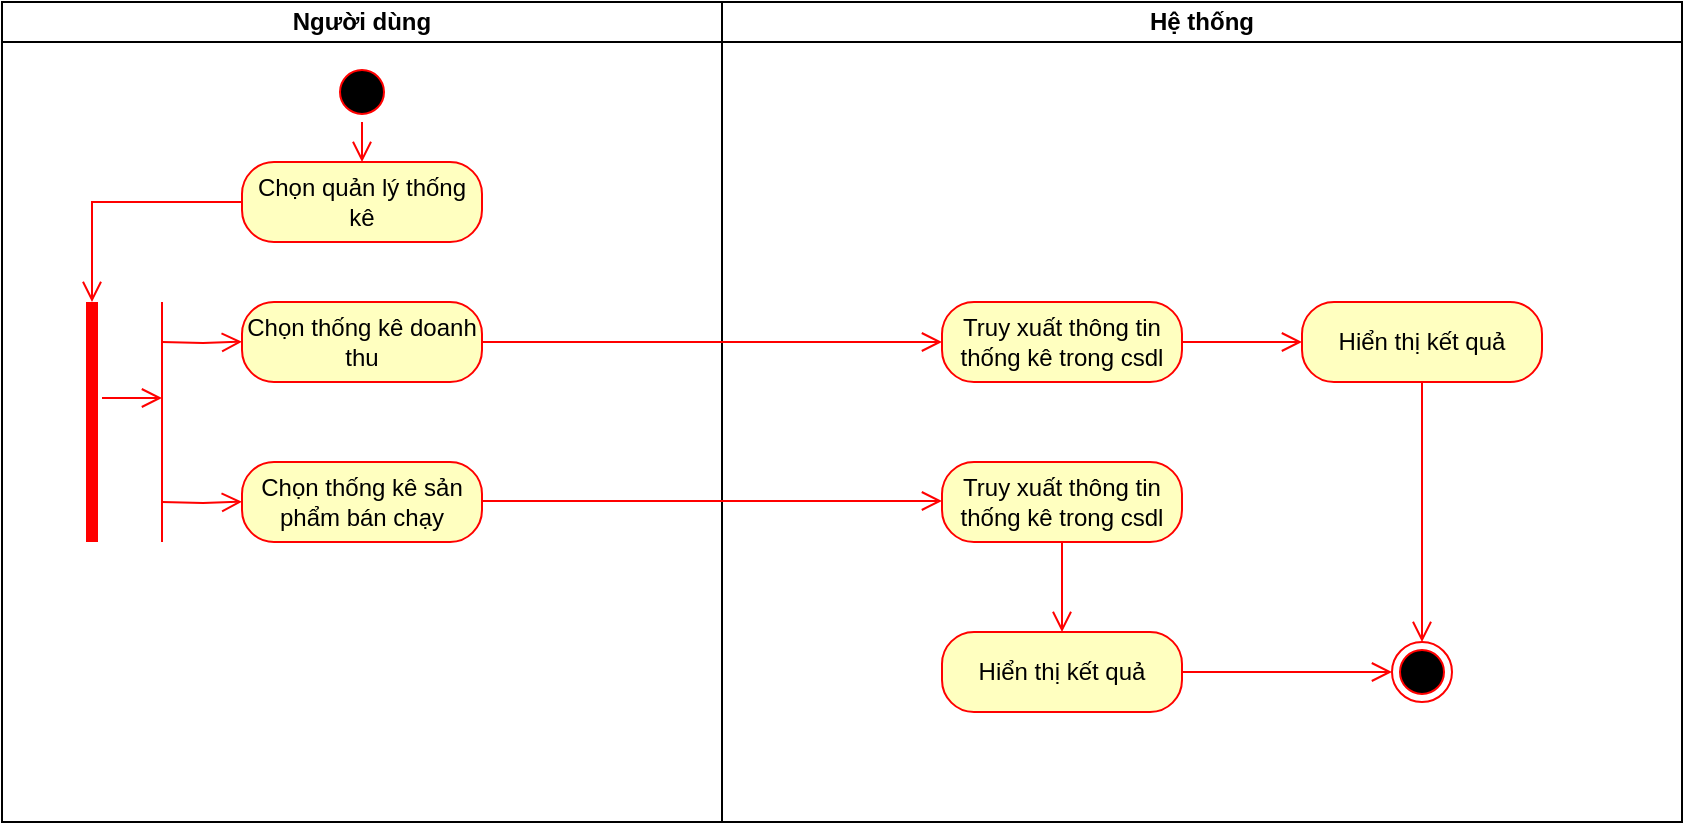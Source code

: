 <mxfile version="22.1.5" type="device" pages="2">
  <diagram name="Page-1" id="2_nNLKhwrdpF3ywhrPpc">
    <mxGraphModel dx="1364" dy="727" grid="1" gridSize="10" guides="1" tooltips="1" connect="1" arrows="1" fold="1" page="1" pageScale="1" pageWidth="850" pageHeight="1100" math="0" shadow="0">
      <root>
        <mxCell id="0" />
        <mxCell id="1" parent="0" />
        <mxCell id="CA2oKce-wzVSo1xP4ESL-1" value="Người dùng" style="swimlane;startSize=20;whiteSpace=wrap;html=1;" parent="1" vertex="1">
          <mxGeometry x="120" y="30" width="360" height="410" as="geometry">
            <mxRectangle x="120" y="80" width="110" height="30" as="alternateBounds" />
          </mxGeometry>
        </mxCell>
        <mxCell id="CA2oKce-wzVSo1xP4ESL-2" value="" style="ellipse;html=1;shape=startState;fillColor=#000000;strokeColor=#ff0000;" parent="CA2oKce-wzVSo1xP4ESL-1" vertex="1">
          <mxGeometry x="165" y="30" width="30" height="30" as="geometry" />
        </mxCell>
        <mxCell id="CA2oKce-wzVSo1xP4ESL-3" value="" style="edgeStyle=orthogonalEdgeStyle;html=1;verticalAlign=bottom;endArrow=open;endSize=8;strokeColor=#ff0000;rounded=0;" parent="CA2oKce-wzVSo1xP4ESL-1" source="CA2oKce-wzVSo1xP4ESL-2" edge="1">
          <mxGeometry relative="1" as="geometry">
            <mxPoint x="180" y="80" as="targetPoint" />
          </mxGeometry>
        </mxCell>
        <mxCell id="CA2oKce-wzVSo1xP4ESL-4" value="Chọn quản lý thống kê" style="rounded=1;whiteSpace=wrap;html=1;arcSize=40;fontColor=#000000;fillColor=#ffffc0;strokeColor=#ff0000;" parent="CA2oKce-wzVSo1xP4ESL-1" vertex="1">
          <mxGeometry x="120" y="80" width="120" height="40" as="geometry" />
        </mxCell>
        <mxCell id="CA2oKce-wzVSo1xP4ESL-39" value="Chọn thống kê doanh thu" style="rounded=1;whiteSpace=wrap;html=1;arcSize=40;fontColor=#000000;fillColor=#ffffc0;strokeColor=#ff0000;" parent="CA2oKce-wzVSo1xP4ESL-1" vertex="1">
          <mxGeometry x="120" y="150" width="120" height="40" as="geometry" />
        </mxCell>
        <mxCell id="CA2oKce-wzVSo1xP4ESL-43" value="" style="shape=line;html=1;strokeWidth=6;strokeColor=#ff0000;direction=south;" parent="CA2oKce-wzVSo1xP4ESL-1" vertex="1">
          <mxGeometry x="40" y="150" width="10" height="120" as="geometry" />
        </mxCell>
        <mxCell id="gnY2DLI1wGSjgWLGSifv-8" value="Chọn thống kê sản phẩm bán chạy" style="rounded=1;whiteSpace=wrap;html=1;arcSize=40;fontColor=#000000;fillColor=#ffffc0;strokeColor=#ff0000;" vertex="1" parent="CA2oKce-wzVSo1xP4ESL-1">
          <mxGeometry x="120" y="230" width="120" height="40" as="geometry" />
        </mxCell>
        <mxCell id="gnY2DLI1wGSjgWLGSifv-14" value="" style="edgeStyle=orthogonalEdgeStyle;html=1;verticalAlign=bottom;endArrow=open;endSize=8;strokeColor=#ff0000;rounded=0;exitX=0;exitY=0.5;exitDx=0;exitDy=0;entryX=0;entryY=0.5;entryDx=0;entryDy=0;entryPerimeter=0;" edge="1" parent="CA2oKce-wzVSo1xP4ESL-1" source="CA2oKce-wzVSo1xP4ESL-4" target="CA2oKce-wzVSo1xP4ESL-43">
          <mxGeometry relative="1" as="geometry">
            <mxPoint x="60" y="230" as="targetPoint" />
            <mxPoint x="60" y="100" as="sourcePoint" />
            <Array as="points" />
          </mxGeometry>
        </mxCell>
        <mxCell id="gnY2DLI1wGSjgWLGSifv-16" value="" style="endArrow=none;html=1;rounded=0;strokeColor=#FF0000;" edge="1" parent="CA2oKce-wzVSo1xP4ESL-1">
          <mxGeometry width="50" height="50" relative="1" as="geometry">
            <mxPoint x="80" y="270" as="sourcePoint" />
            <mxPoint x="80" y="150" as="targetPoint" />
          </mxGeometry>
        </mxCell>
        <mxCell id="gnY2DLI1wGSjgWLGSifv-17" value="" style="edgeStyle=orthogonalEdgeStyle;html=1;verticalAlign=bottom;endArrow=open;endSize=8;strokeColor=#ff0000;rounded=0;" edge="1" parent="CA2oKce-wzVSo1xP4ESL-1">
          <mxGeometry relative="1" as="geometry">
            <mxPoint x="120" y="169.86" as="targetPoint" />
            <mxPoint x="80" y="170" as="sourcePoint" />
          </mxGeometry>
        </mxCell>
        <mxCell id="gnY2DLI1wGSjgWLGSifv-18" value="" style="edgeStyle=orthogonalEdgeStyle;html=1;verticalAlign=bottom;endArrow=open;endSize=8;strokeColor=#ff0000;rounded=0;" edge="1" parent="CA2oKce-wzVSo1xP4ESL-1">
          <mxGeometry relative="1" as="geometry">
            <mxPoint x="120" y="249.86" as="targetPoint" />
            <mxPoint x="80" y="250" as="sourcePoint" />
          </mxGeometry>
        </mxCell>
        <mxCell id="CA2oKce-wzVSo1xP4ESL-17" value="Hệ thống" style="swimlane;startSize=20;whiteSpace=wrap;html=1;" parent="1" vertex="1">
          <mxGeometry x="480" y="30" width="480" height="410" as="geometry">
            <mxRectangle x="400" y="80" width="90" height="30" as="alternateBounds" />
          </mxGeometry>
        </mxCell>
        <mxCell id="CA2oKce-wzVSo1xP4ESL-18" value="" style="ellipse;html=1;shape=endState;fillColor=#000000;strokeColor=#ff0000;" parent="CA2oKce-wzVSo1xP4ESL-17" vertex="1">
          <mxGeometry x="335" y="320" width="30" height="30" as="geometry" />
        </mxCell>
        <mxCell id="CA2oKce-wzVSo1xP4ESL-21" value="Truy xuất thông tin thống kê trong csdl" style="rounded=1;whiteSpace=wrap;html=1;arcSize=40;fontColor=#000000;fillColor=#ffffc0;strokeColor=#ff0000;" parent="CA2oKce-wzVSo1xP4ESL-17" vertex="1">
          <mxGeometry x="110" y="150" width="120" height="40" as="geometry" />
        </mxCell>
        <mxCell id="CA2oKce-wzVSo1xP4ESL-45" value="" style="edgeStyle=orthogonalEdgeStyle;html=1;verticalAlign=bottom;endArrow=open;endSize=8;strokeColor=#ff0000;rounded=0;exitX=1;exitY=0.5;exitDx=0;exitDy=0;entryX=0;entryY=0.5;entryDx=0;entryDy=0;" parent="CA2oKce-wzVSo1xP4ESL-17" edge="1" target="CA2oKce-wzVSo1xP4ESL-33" source="CA2oKce-wzVSo1xP4ESL-21">
          <mxGeometry relative="1" as="geometry">
            <mxPoint x="169" y="320" as="targetPoint" />
            <mxPoint x="169.33" y="260" as="sourcePoint" />
          </mxGeometry>
        </mxCell>
        <mxCell id="CA2oKce-wzVSo1xP4ESL-49" value="" style="edgeStyle=orthogonalEdgeStyle;html=1;verticalAlign=bottom;endArrow=open;endSize=8;strokeColor=#ff0000;rounded=0;exitX=0.5;exitY=1;exitDx=0;exitDy=0;entryX=0.5;entryY=0;entryDx=0;entryDy=0;" parent="CA2oKce-wzVSo1xP4ESL-17" edge="1" target="CA2oKce-wzVSo1xP4ESL-18" source="CA2oKce-wzVSo1xP4ESL-33">
          <mxGeometry relative="1" as="geometry">
            <mxPoint x="169.33" y="385" as="targetPoint" />
            <mxPoint x="169.66" y="325" as="sourcePoint" />
            <Array as="points" />
          </mxGeometry>
        </mxCell>
        <mxCell id="CA2oKce-wzVSo1xP4ESL-33" value="Hiển thị kết quả" style="rounded=1;whiteSpace=wrap;html=1;arcSize=40;fontColor=#000000;fillColor=#ffffc0;strokeColor=#ff0000;" parent="CA2oKce-wzVSo1xP4ESL-17" vertex="1">
          <mxGeometry x="290" y="150" width="120" height="40" as="geometry" />
        </mxCell>
        <mxCell id="gnY2DLI1wGSjgWLGSifv-9" value="Truy xuất thông tin thống kê trong csdl" style="rounded=1;whiteSpace=wrap;html=1;arcSize=40;fontColor=#000000;fillColor=#ffffc0;strokeColor=#ff0000;" vertex="1" parent="CA2oKce-wzVSo1xP4ESL-17">
          <mxGeometry x="110" y="230" width="120" height="40" as="geometry" />
        </mxCell>
        <mxCell id="gnY2DLI1wGSjgWLGSifv-10" value="" style="edgeStyle=orthogonalEdgeStyle;html=1;verticalAlign=bottom;endArrow=open;endSize=8;strokeColor=#ff0000;rounded=0;entryX=0;entryY=0.5;entryDx=0;entryDy=0;exitX=1;exitY=0.5;exitDx=0;exitDy=0;" edge="1" parent="CA2oKce-wzVSo1xP4ESL-17">
          <mxGeometry relative="1" as="geometry">
            <mxPoint x="110" y="249.5" as="targetPoint" />
            <mxPoint x="-120" y="249.5" as="sourcePoint" />
          </mxGeometry>
        </mxCell>
        <mxCell id="gnY2DLI1wGSjgWLGSifv-12" value="Hiển thị kết quả" style="rounded=1;whiteSpace=wrap;html=1;arcSize=40;fontColor=#000000;fillColor=#ffffc0;strokeColor=#ff0000;" vertex="1" parent="CA2oKce-wzVSo1xP4ESL-17">
          <mxGeometry x="110" y="315" width="120" height="40" as="geometry" />
        </mxCell>
        <mxCell id="gnY2DLI1wGSjgWLGSifv-13" value="" style="edgeStyle=orthogonalEdgeStyle;html=1;verticalAlign=bottom;endArrow=open;endSize=8;strokeColor=#ff0000;rounded=0;exitX=1;exitY=0.5;exitDx=0;exitDy=0;entryX=0;entryY=0.5;entryDx=0;entryDy=0;" edge="1" parent="CA2oKce-wzVSo1xP4ESL-17" source="gnY2DLI1wGSjgWLGSifv-12" target="CA2oKce-wzVSo1xP4ESL-18">
          <mxGeometry relative="1" as="geometry">
            <mxPoint x="330" y="330" as="targetPoint" />
            <mxPoint x="360" y="200" as="sourcePoint" />
            <Array as="points" />
          </mxGeometry>
        </mxCell>
        <mxCell id="gnY2DLI1wGSjgWLGSifv-11" value="" style="edgeStyle=orthogonalEdgeStyle;html=1;verticalAlign=bottom;endArrow=open;endSize=8;strokeColor=#ff0000;rounded=0;exitX=0.5;exitY=1;exitDx=0;exitDy=0;entryX=0.5;entryY=0;entryDx=0;entryDy=0;" edge="1" parent="CA2oKce-wzVSo1xP4ESL-17" source="gnY2DLI1wGSjgWLGSifv-9" target="gnY2DLI1wGSjgWLGSifv-12">
          <mxGeometry relative="1" as="geometry">
            <mxPoint x="170" y="310" as="targetPoint" />
            <mxPoint x="240" y="180" as="sourcePoint" />
          </mxGeometry>
        </mxCell>
        <mxCell id="CA2oKce-wzVSo1xP4ESL-35" value="" style="edgeStyle=orthogonalEdgeStyle;html=1;verticalAlign=bottom;endArrow=open;endSize=8;strokeColor=#ff0000;rounded=0;entryX=0.499;entryY=0.433;entryDx=0;entryDy=0;entryPerimeter=0;" parent="1" edge="1">
          <mxGeometry relative="1" as="geometry">
            <mxPoint x="579.64" y="259.33" as="targetPoint" />
            <mxPoint x="580" y="260" as="sourcePoint" />
          </mxGeometry>
        </mxCell>
        <mxCell id="gnY2DLI1wGSjgWLGSifv-5" value="" style="edgeStyle=orthogonalEdgeStyle;html=1;verticalAlign=bottom;endArrow=open;endSize=8;strokeColor=#ff0000;rounded=0;entryX=0;entryY=0.5;entryDx=0;entryDy=0;exitX=1;exitY=0.5;exitDx=0;exitDy=0;" edge="1" parent="1" source="CA2oKce-wzVSo1xP4ESL-39" target="CA2oKce-wzVSo1xP4ESL-21">
          <mxGeometry relative="1" as="geometry">
            <mxPoint x="600" y="140" as="targetPoint" />
            <mxPoint x="370" y="140" as="sourcePoint" />
          </mxGeometry>
        </mxCell>
        <mxCell id="gnY2DLI1wGSjgWLGSifv-15" value="" style="edgeStyle=orthogonalEdgeStyle;html=1;verticalAlign=bottom;endArrow=open;endSize=8;strokeColor=#ff0000;rounded=0;" edge="1" parent="1">
          <mxGeometry relative="1" as="geometry">
            <mxPoint x="200" y="228" as="targetPoint" />
            <mxPoint x="170" y="228" as="sourcePoint" />
          </mxGeometry>
        </mxCell>
      </root>
    </mxGraphModel>
  </diagram>
  <diagram id="E8lyXgYX72GAyJY3_5cb" name="Page-2">
    <mxGraphModel dx="1023" dy="545" grid="1" gridSize="10" guides="1" tooltips="1" connect="1" arrows="1" fold="1" page="1" pageScale="1" pageWidth="850" pageHeight="1100" math="0" shadow="0">
      <root>
        <mxCell id="0" />
        <mxCell id="1" parent="0" />
      </root>
    </mxGraphModel>
  </diagram>
</mxfile>
